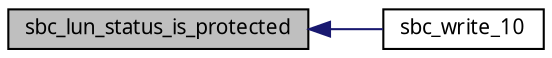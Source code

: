 digraph G
{
  edge [fontname="FreeSans.ttf",fontsize=10,labelfontname="FreeSans.ttf",labelfontsize=10];
  node [fontname="FreeSans.ttf",fontsize=10,shape=record];
  rankdir=LR;
  Node1 [label="sbc_lun_status_is_protected",height=0.2,width=0.4,color="black", fillcolor="grey75", style="filled" fontcolor="black"];
  Node1 -> Node2 [dir=back,color="midnightblue",fontsize=10,style="solid",fontname="FreeSans.ttf"];
  Node2 [label="sbc_write_10",height=0.2,width=0.4,color="black", fillcolor="white", style="filled",URL="$a00048.html#4b44b7c499e98afba7a58945152b4f7f"];
}
